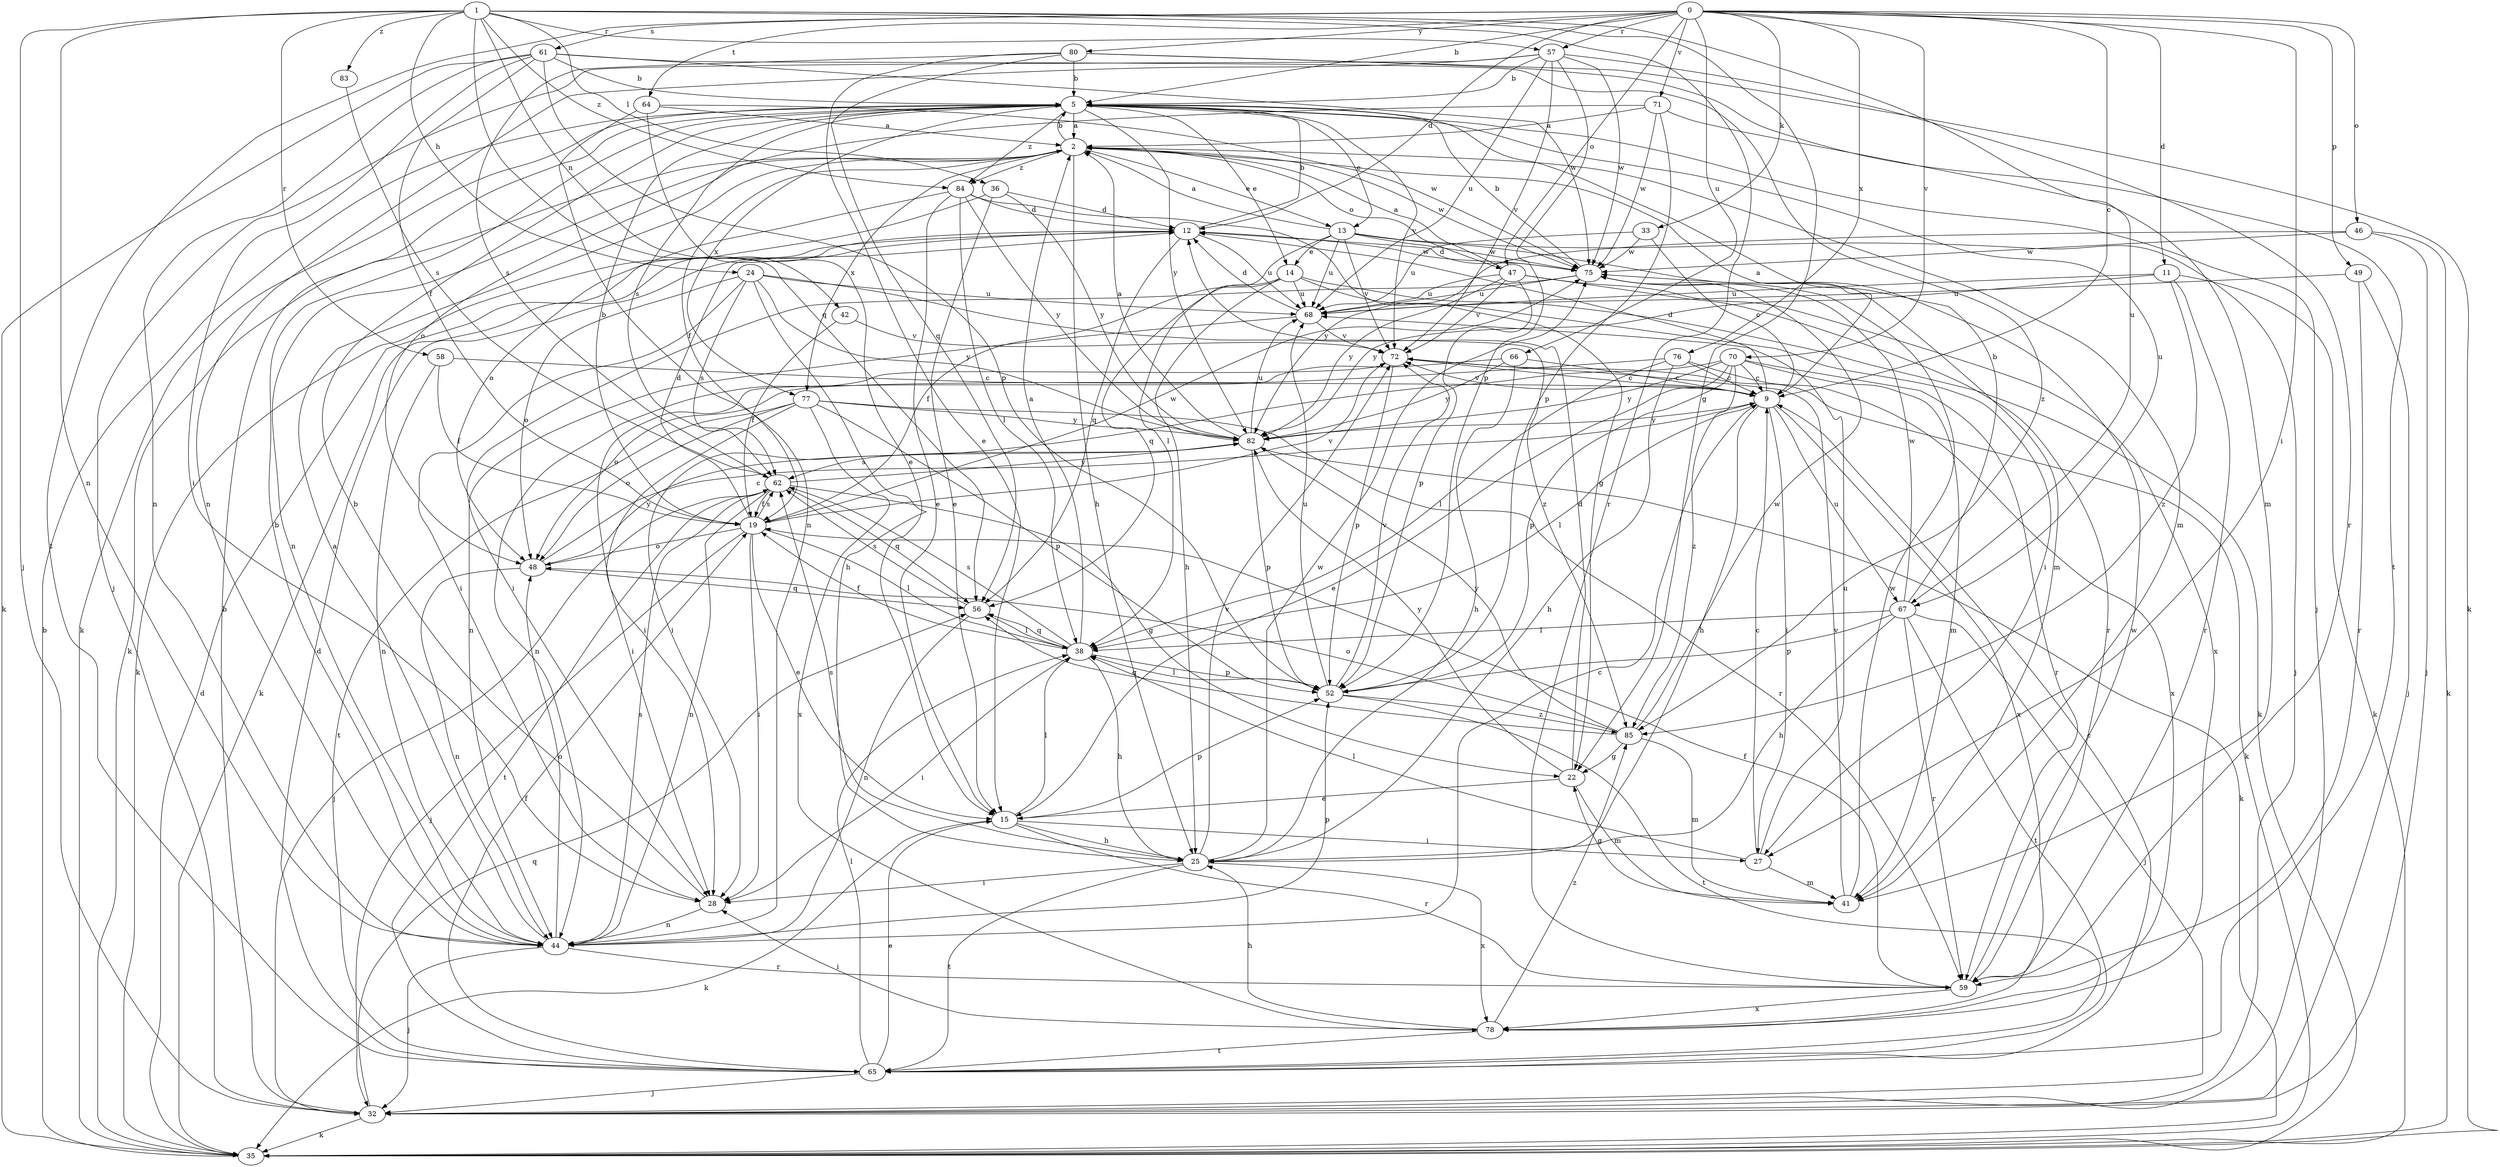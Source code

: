 strict digraph  {
0;
1;
2;
5;
9;
11;
12;
13;
14;
15;
19;
22;
24;
25;
27;
28;
32;
33;
35;
36;
38;
41;
42;
44;
46;
47;
48;
49;
52;
56;
57;
58;
59;
61;
62;
64;
65;
66;
67;
68;
70;
71;
72;
75;
76;
77;
78;
80;
82;
83;
84;
85;
0 -> 5  [label=b];
0 -> 9  [label=c];
0 -> 11  [label=d];
0 -> 12  [label=d];
0 -> 27  [label=i];
0 -> 33  [label=k];
0 -> 46  [label=o];
0 -> 47  [label=o];
0 -> 49  [label=p];
0 -> 57  [label=r];
0 -> 61  [label=s];
0 -> 64  [label=t];
0 -> 65  [label=t];
0 -> 66  [label=u];
0 -> 70  [label=v];
0 -> 71  [label=v];
0 -> 76  [label=x];
0 -> 80  [label=y];
1 -> 22  [label=g];
1 -> 24  [label=h];
1 -> 32  [label=j];
1 -> 36  [label=l];
1 -> 42  [label=n];
1 -> 44  [label=n];
1 -> 56  [label=q];
1 -> 57  [label=r];
1 -> 58  [label=r];
1 -> 59  [label=r];
1 -> 67  [label=u];
1 -> 83  [label=z];
1 -> 84  [label=z];
2 -> 5  [label=b];
2 -> 13  [label=e];
2 -> 19  [label=f];
2 -> 25  [label=h];
2 -> 35  [label=k];
2 -> 41  [label=m];
2 -> 44  [label=n];
2 -> 47  [label=o];
2 -> 75  [label=w];
2 -> 77  [label=x];
2 -> 84  [label=z];
5 -> 2  [label=a];
5 -> 13  [label=e];
5 -> 14  [label=e];
5 -> 32  [label=j];
5 -> 35  [label=k];
5 -> 62  [label=s];
5 -> 67  [label=u];
5 -> 72  [label=v];
5 -> 77  [label=x];
5 -> 82  [label=y];
5 -> 84  [label=z];
9 -> 2  [label=a];
9 -> 12  [label=d];
9 -> 25  [label=h];
9 -> 27  [label=i];
9 -> 38  [label=l];
9 -> 67  [label=u];
9 -> 72  [label=v];
9 -> 78  [label=x];
9 -> 82  [label=y];
11 -> 35  [label=k];
11 -> 59  [label=r];
11 -> 68  [label=u];
11 -> 82  [label=y];
11 -> 85  [label=z];
12 -> 5  [label=b];
12 -> 35  [label=k];
12 -> 56  [label=q];
12 -> 68  [label=u];
12 -> 75  [label=w];
13 -> 2  [label=a];
13 -> 14  [label=e];
13 -> 32  [label=j];
13 -> 38  [label=l];
13 -> 41  [label=m];
13 -> 68  [label=u];
13 -> 72  [label=v];
13 -> 75  [label=w];
14 -> 19  [label=f];
14 -> 25  [label=h];
14 -> 27  [label=i];
14 -> 35  [label=k];
14 -> 56  [label=q];
14 -> 68  [label=u];
15 -> 25  [label=h];
15 -> 27  [label=i];
15 -> 35  [label=k];
15 -> 38  [label=l];
15 -> 52  [label=p];
15 -> 59  [label=r];
19 -> 5  [label=b];
19 -> 12  [label=d];
19 -> 15  [label=e];
19 -> 28  [label=i];
19 -> 32  [label=j];
19 -> 38  [label=l];
19 -> 48  [label=o];
19 -> 62  [label=s];
19 -> 72  [label=v];
19 -> 75  [label=w];
22 -> 12  [label=d];
22 -> 15  [label=e];
22 -> 41  [label=m];
22 -> 82  [label=y];
24 -> 25  [label=h];
24 -> 28  [label=i];
24 -> 48  [label=o];
24 -> 62  [label=s];
24 -> 68  [label=u];
24 -> 82  [label=y];
24 -> 85  [label=z];
25 -> 28  [label=i];
25 -> 62  [label=s];
25 -> 65  [label=t];
25 -> 72  [label=v];
25 -> 75  [label=w];
25 -> 78  [label=x];
27 -> 9  [label=c];
27 -> 38  [label=l];
27 -> 41  [label=m];
27 -> 68  [label=u];
28 -> 5  [label=b];
28 -> 44  [label=n];
32 -> 5  [label=b];
32 -> 35  [label=k];
32 -> 56  [label=q];
33 -> 9  [label=c];
33 -> 68  [label=u];
33 -> 75  [label=w];
35 -> 5  [label=b];
35 -> 12  [label=d];
36 -> 12  [label=d];
36 -> 15  [label=e];
36 -> 35  [label=k];
36 -> 82  [label=y];
38 -> 2  [label=a];
38 -> 19  [label=f];
38 -> 25  [label=h];
38 -> 28  [label=i];
38 -> 52  [label=p];
38 -> 56  [label=q];
38 -> 62  [label=s];
41 -> 22  [label=g];
41 -> 72  [label=v];
41 -> 75  [label=w];
42 -> 19  [label=f];
42 -> 72  [label=v];
44 -> 2  [label=a];
44 -> 5  [label=b];
44 -> 9  [label=c];
44 -> 32  [label=j];
44 -> 48  [label=o];
44 -> 52  [label=p];
44 -> 59  [label=r];
44 -> 62  [label=s];
46 -> 32  [label=j];
46 -> 35  [label=k];
46 -> 75  [label=w];
46 -> 82  [label=y];
47 -> 2  [label=a];
47 -> 52  [label=p];
47 -> 59  [label=r];
47 -> 68  [label=u];
47 -> 72  [label=v];
47 -> 78  [label=x];
47 -> 82  [label=y];
48 -> 9  [label=c];
48 -> 44  [label=n];
48 -> 56  [label=q];
48 -> 82  [label=y];
49 -> 32  [label=j];
49 -> 59  [label=r];
49 -> 68  [label=u];
52 -> 38  [label=l];
52 -> 65  [label=t];
52 -> 68  [label=u];
52 -> 72  [label=v];
52 -> 85  [label=z];
56 -> 38  [label=l];
56 -> 44  [label=n];
56 -> 62  [label=s];
57 -> 5  [label=b];
57 -> 32  [label=j];
57 -> 44  [label=n];
57 -> 52  [label=p];
57 -> 59  [label=r];
57 -> 68  [label=u];
57 -> 72  [label=v];
57 -> 75  [label=w];
58 -> 9  [label=c];
58 -> 19  [label=f];
58 -> 44  [label=n];
59 -> 19  [label=f];
59 -> 75  [label=w];
59 -> 78  [label=x];
61 -> 5  [label=b];
61 -> 19  [label=f];
61 -> 28  [label=i];
61 -> 35  [label=k];
61 -> 44  [label=n];
61 -> 52  [label=p];
61 -> 75  [label=w];
61 -> 85  [label=z];
62 -> 19  [label=f];
62 -> 22  [label=g];
62 -> 32  [label=j];
62 -> 44  [label=n];
62 -> 56  [label=q];
62 -> 65  [label=t];
62 -> 82  [label=y];
64 -> 2  [label=a];
64 -> 15  [label=e];
64 -> 44  [label=n];
64 -> 75  [label=w];
65 -> 9  [label=c];
65 -> 12  [label=d];
65 -> 15  [label=e];
65 -> 19  [label=f];
65 -> 32  [label=j];
65 -> 38  [label=l];
66 -> 9  [label=c];
66 -> 25  [label=h];
66 -> 28  [label=i];
66 -> 82  [label=y];
67 -> 5  [label=b];
67 -> 25  [label=h];
67 -> 32  [label=j];
67 -> 38  [label=l];
67 -> 52  [label=p];
67 -> 59  [label=r];
67 -> 65  [label=t];
67 -> 75  [label=w];
68 -> 12  [label=d];
68 -> 44  [label=n];
68 -> 72  [label=v];
70 -> 9  [label=c];
70 -> 15  [label=e];
70 -> 28  [label=i];
70 -> 41  [label=m];
70 -> 52  [label=p];
70 -> 59  [label=r];
70 -> 82  [label=y];
70 -> 85  [label=z];
71 -> 2  [label=a];
71 -> 41  [label=m];
71 -> 48  [label=o];
71 -> 52  [label=p];
71 -> 75  [label=w];
72 -> 9  [label=c];
72 -> 35  [label=k];
72 -> 44  [label=n];
72 -> 52  [label=p];
75 -> 5  [label=b];
75 -> 12  [label=d];
75 -> 28  [label=i];
75 -> 68  [label=u];
76 -> 9  [label=c];
76 -> 25  [label=h];
76 -> 38  [label=l];
76 -> 48  [label=o];
76 -> 78  [label=x];
77 -> 28  [label=i];
77 -> 48  [label=o];
77 -> 52  [label=p];
77 -> 59  [label=r];
77 -> 65  [label=t];
77 -> 78  [label=x];
77 -> 82  [label=y];
78 -> 25  [label=h];
78 -> 28  [label=i];
78 -> 65  [label=t];
78 -> 85  [label=z];
80 -> 5  [label=b];
80 -> 15  [label=e];
80 -> 35  [label=k];
80 -> 56  [label=q];
80 -> 62  [label=s];
80 -> 65  [label=t];
82 -> 2  [label=a];
82 -> 35  [label=k];
82 -> 52  [label=p];
82 -> 62  [label=s];
82 -> 68  [label=u];
83 -> 62  [label=s];
84 -> 12  [label=d];
84 -> 15  [label=e];
84 -> 22  [label=g];
84 -> 38  [label=l];
84 -> 48  [label=o];
84 -> 82  [label=y];
85 -> 22  [label=g];
85 -> 41  [label=m];
85 -> 48  [label=o];
85 -> 56  [label=q];
85 -> 75  [label=w];
85 -> 82  [label=y];
}
